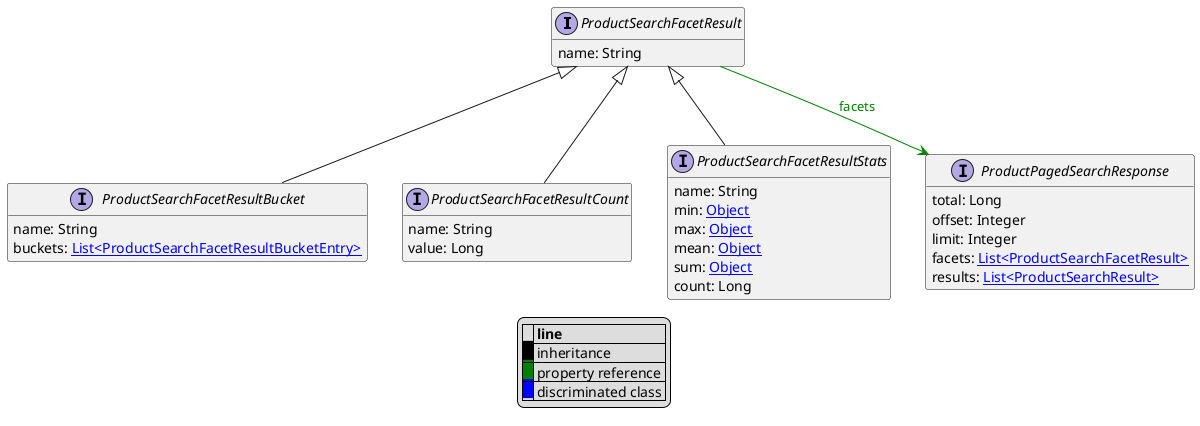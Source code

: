 @startuml

hide empty fields
hide empty methods
legend
|= |= line |
|<back:black>   </back>| inheritance |
|<back:green>   </back>| property reference |
|<back:blue>   </back>| discriminated class |
endlegend
interface ProductSearchFacetResult [[ProductSearchFacetResult.svg]]  {
    name: String
}

interface ProductSearchFacetResultBucket [[ProductSearchFacetResultBucket.svg]] extends ProductSearchFacetResult {
    name: String
    buckets: [[ProductSearchFacetResultBucketEntry.svg List<ProductSearchFacetResultBucketEntry>]]
}
interface ProductSearchFacetResultCount [[ProductSearchFacetResultCount.svg]] extends ProductSearchFacetResult {
    name: String
    value: Long
}
interface ProductSearchFacetResultStats [[ProductSearchFacetResultStats.svg]] extends ProductSearchFacetResult {
    name: String
    min: [[Object.svg Object]]
    max: [[Object.svg Object]]
    mean: [[Object.svg Object]]
    sum: [[Object.svg Object]]
    count: Long
}

interface ProductPagedSearchResponse [[ProductPagedSearchResponse.svg]]  {
    total: Long
    offset: Integer
    limit: Integer
    facets: [[ProductSearchFacetResult.svg List<ProductSearchFacetResult>]]
    results: [[ProductSearchResult.svg List<ProductSearchResult>]]
}

ProductSearchFacetResult --> ProductPagedSearchResponse #green;text:green : "facets"
@enduml
